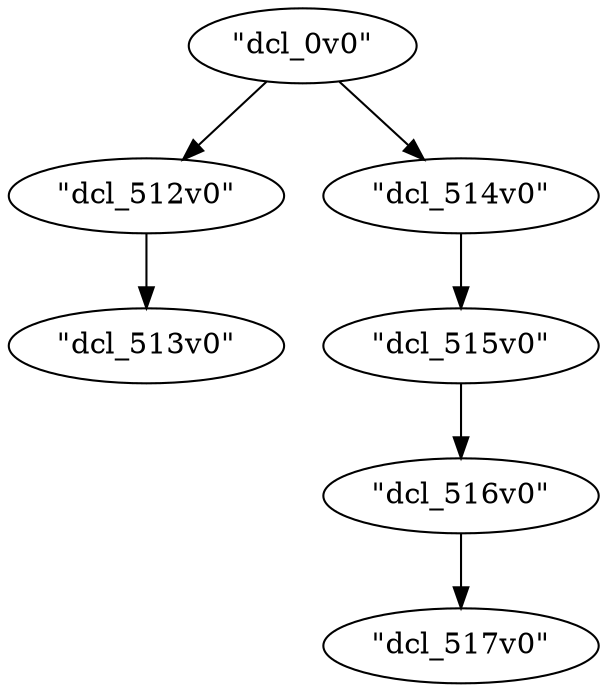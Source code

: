 digraph {
    0 [ label = "\"dcl_0v0\"" ]
    1 [ label = "\"dcl_512v0\"" ]
    2 [ label = "\"dcl_514v0\"" ]
    3 [ label = "\"dcl_515v0\"" ]
    4 [ label = "\"dcl_516v0\"" ]
    5 [ label = "\"dcl_517v0\"" ]
    6 [ label = "\"dcl_513v0\"" ]
    0 -> 1 [ ]
    0 -> 2 [ ]
    2 -> 3 [ ]
    3 -> 4 [ ]
    4 -> 5 [ ]
    1 -> 6 [ ]
}
